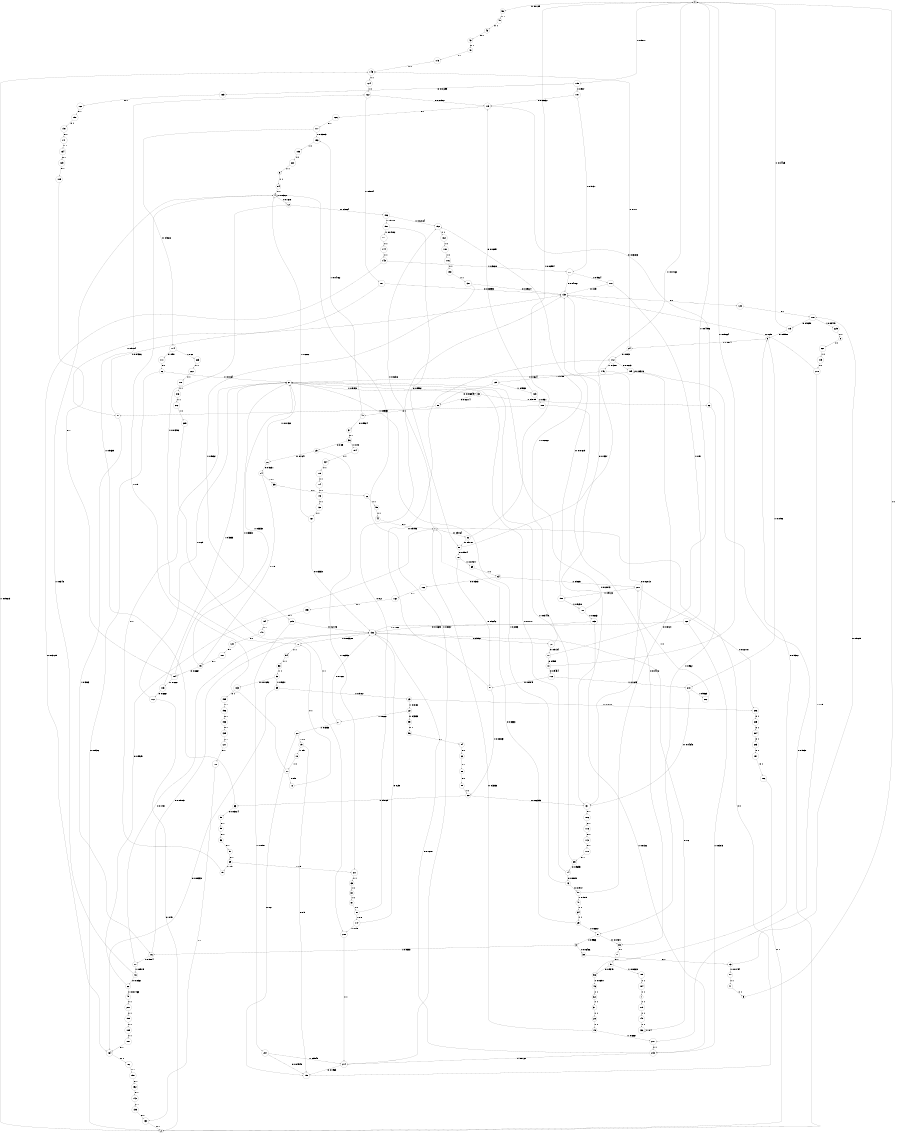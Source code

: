 digraph "ch1_face_grouped_diff_L16" {
size = "6,8.5";
ratio = "fill";
node [shape = circle];
node [fontsize = 24];
edge [fontsize = 24];
0 -> 59 [label = "0: 0.0129   "];
0 -> 185 [label = "1: 0.9871   "];
1 -> 82 [label = "0: 0.9764   "];
1 -> 192 [label = "1: 0.0236   "];
2 -> 105 [label = "0: 0.9038   "];
2 -> 145 [label = "1: 0.09615  "];
3 -> 38 [label = "0: 0.06466  "];
3 -> 16 [label = "1: 0.9353   "];
4 -> 12 [label = "0: 0.1618   "];
4 -> 4 [label = "1: 0.8382   "];
5 -> 24 [label = "0: 0.8904   "];
5 -> 210 [label = "1: 0.1096   "];
6 -> 84 [label = "1: 1        "];
7 -> 175 [label = "1: 1        "];
8 -> 221 [label = "1: 1        "];
9 -> 0 [label = "1: 1        "];
10 -> 112 [label = "0: 0.9434   "];
10 -> 0 [label = "1: 0.05664  "];
11 -> 10 [label = "0: 0.959    "];
11 -> 0 [label = "1: 0.04096  "];
12 -> 196 [label = "0: 0.9864   "];
12 -> 70 [label = "1: 0.01356  "];
13 -> 118 [label = "0: 0.9825   "];
13 -> 88 [label = "1: 0.01754  "];
14 -> 75 [label = "0: 0.9      "];
14 -> 35 [label = "1: 0.1      "];
15 -> 1 [label = "0: 0.3333   "];
15 -> 217 [label = "1: 0.6667   "];
16 -> 132 [label = "0: 0.09165  "];
16 -> 77 [label = "1: 0.9084   "];
17 -> 72 [label = "0: 0.5      "];
17 -> 4 [label = "1: 0.5      "];
18 -> 17 [label = "1: 1        "];
19 -> 198 [label = "0: 0.5      "];
19 -> 18 [label = "1: 0.5      "];
20 -> 198 [label = "0: 0.2      "];
20 -> 19 [label = "1: 0.8      "];
21 -> 132 [label = "0: 0.1667   "];
21 -> 20 [label = "1: 0.8333   "];
22 -> 99 [label = "0: 0.3333   "];
22 -> 21 [label = "1: 0.6667   "];
23 -> 206 [label = "0: 0.1818   "];
23 -> 22 [label = "1: 0.8182   "];
24 -> 172 [label = "0: 0.883    "];
24 -> 145 [label = "1: 0.117    "];
25 -> 26 [label = "0: 0.7647   "];
25 -> 211 [label = "1: 0.2353   "];
26 -> 14 [label = "0: 0.9231   "];
26 -> 67 [label = "1: 0.07692  "];
27 -> 83 [label = "0: 0.04371  "];
27 -> 3 [label = "1: 0.9563   "];
28 -> 15 [label = "1: 1        "];
29 -> 1 [label = "0: 0.3333   "];
29 -> 27 [label = "1: 0.6667   "];
30 -> 61 [label = "1: 1        "];
31 -> 28 [label = "1: 1        "];
32 -> 31 [label = "1: 1        "];
33 -> 58 [label = "0: 0.02114  "];
33 -> 62 [label = "1: 0.9789   "];
34 -> 29 [label = "1: 1        "];
35 -> 66 [label = "1: 1        "];
36 -> 25 [label = "0: 0.85     "];
36 -> 194 [label = "1: 0.15     "];
37 -> 36 [label = "0: 1        "];
38 -> 13 [label = "0: 1        "];
39 -> 164 [label = "0: 0.08333  "];
39 -> 23 [label = "1: 0.9167   "];
40 -> 173 [label = "0: 1        "];
41 -> 9 [label = "1: 1        "];
42 -> 40 [label = "0: 1        "];
43 -> 42 [label = "0: 1        "];
44 -> 1 [label = "0: 1        "];
45 -> 201 [label = "1: 1        "];
46 -> 32 [label = "1: 1        "];
47 -> 34 [label = "1: 1        "];
48 -> 37 [label = "0: 0.9524   "];
48 -> 193 [label = "1: 0.04762  "];
49 -> 43 [label = "0: 1        "];
50 -> 105 [label = "0: 0.8421   "];
50 -> 47 [label = "1: 0.1579   "];
51 -> 133 [label = "0: 0.2      "];
51 -> 147 [label = "1: 0.8      "];
52 -> 165 [label = "0: 0.07692  "];
52 -> 39 [label = "1: 0.9231   "];
53 -> 52 [label = "1: 1        "];
54 -> 53 [label = "1: 1        "];
55 -> 44 [label = "1: 1        "];
56 -> 5 [label = "0: 0.9302   "];
56 -> 46 [label = "1: 0.06977  "];
57 -> 56 [label = "0: 0.9348   "];
57 -> 195 [label = "1: 0.06522  "];
58 -> 48 [label = "0: 1        "];
59 -> 49 [label = "0: 1        "];
60 -> 1 [label = "0: 0.9925   "];
60 -> 45 [label = "1: 0.007463  "];
61 -> 51 [label = "1: 1        "];
62 -> 119 [label = "0: 0.03803  "];
62 -> 27 [label = "1: 0.962    "];
63 -> 98 [label = "0: 0.03614  "];
63 -> 122 [label = "1: 0.9639   "];
64 -> 166 [label = "0: 0.0303   "];
64 -> 200 [label = "1: 0.9697   "];
65 -> 30 [label = "1: 1        "];
66 -> 55 [label = "1: 1        "];
67 -> 131 [label = "0: 0.02073  "];
67 -> 33 [label = "1: 0.9793   "];
68 -> 131 [label = "0: 0.02353  "];
68 -> 63 [label = "1: 0.9765   "];
69 -> 64 [label = "1: 1        "];
70 -> 54 [label = "1: 1        "];
71 -> 57 [label = "0: 1        "];
72 -> 70 [label = "1: 1        "];
73 -> 50 [label = "0: 0.7917   "];
73 -> 67 [label = "1: 0.2083   "];
74 -> 73 [label = "0: 0.8889   "];
74 -> 67 [label = "1: 0.1111   "];
75 -> 104 [label = "0: 0.6667   "];
75 -> 67 [label = "1: 0.3333   "];
76 -> 60 [label = "0: 0.1652   "];
76 -> 4 [label = "1: 0.8348   "];
77 -> 132 [label = "0: 0.1481   "];
77 -> 76 [label = "1: 0.8519   "];
78 -> 87 [label = "0: 0.9242   "];
78 -> 69 [label = "1: 0.07577  "];
79 -> 67 [label = "1: 1        "];
80 -> 68 [label = "1: 1        "];
81 -> 78 [label = "0: 0.9584   "];
81 -> 0 [label = "1: 0.04162  "];
82 -> 81 [label = "0: 0.9701   "];
82 -> 0 [label = "1: 0.02994  "];
83 -> 71 [label = "0: 1        "];
84 -> 4 [label = "1: 1        "];
85 -> 74 [label = "0: 0.9655   "];
85 -> 67 [label = "1: 0.03448  "];
86 -> 2 [label = "0: 0.8936   "];
86 -> 67 [label = "1: 0.1064   "];
87 -> 172 [label = "0: 0.9193   "];
87 -> 68 [label = "1: 0.08069  "];
88 -> 41 [label = "1: 1        "];
89 -> 79 [label = "0: 0.5      "];
89 -> 211 [label = "1: 0.5      "];
90 -> 80 [label = "0: 1        "];
91 -> 89 [label = "0: 1        "];
92 -> 90 [label = "0: 1        "];
93 -> 91 [label = "0: 1        "];
94 -> 92 [label = "0: 1        "];
95 -> 93 [label = "0: 1        "];
96 -> 94 [label = "0: 1        "];
97 -> 133 [label = "0: 0.07366  "];
97 -> 16 [label = "1: 0.9263   "];
98 -> 95 [label = "0: 1        "];
99 -> 96 [label = "0: 1        "];
100 -> 83 [label = "0: 0.04412  "];
100 -> 97 [label = "1: 0.9559   "];
101 -> 133 [label = "0: 0.08955  "];
101 -> 97 [label = "1: 0.9104   "];
102 -> 2 [label = "0: 0.75     "];
102 -> 67 [label = "1: 0.25     "];
103 -> 102 [label = "0: 0.6667   "];
103 -> 67 [label = "1: 0.3333   "];
104 -> 103 [label = "0: 0.6667   "];
104 -> 67 [label = "1: 0.3333   "];
105 -> 105 [label = "0: 0.8376   "];
105 -> 67 [label = "1: 0.1624   "];
106 -> 116 [label = "0: 1        "];
107 -> 75 [label = "0: 1        "];
108 -> 130 [label = "0: 1        "];
109 -> 104 [label = "0: 1        "];
110 -> 85 [label = "0: 1        "];
111 -> 86 [label = "0: 1        "];
112 -> 87 [label = "0: 0.8975   "];
112 -> 210 [label = "1: 0.1025   "];
113 -> 110 [label = "0: 1        "];
114 -> 111 [label = "0: 0.98     "];
114 -> 223 [label = "1: 0.02     "];
115 -> 5 [label = "0: 0.9558   "];
115 -> 0 [label = "1: 0.04425  "];
116 -> 113 [label = "0: 1        "];
117 -> 114 [label = "0: 0.9612   "];
117 -> 193 [label = "1: 0.03883  "];
118 -> 115 [label = "0: 0.9658   "];
118 -> 225 [label = "1: 0.03419  "];
119 -> 126 [label = "0: 1        "];
120 -> 107 [label = "0: 1        "];
121 -> 108 [label = "0: 1        "];
122 -> 119 [label = "0: 0.01961  "];
122 -> 101 [label = "1: 0.9804   "];
123 -> 119 [label = "0: 0.06897  "];
123 -> 100 [label = "1: 0.931    "];
124 -> 122 [label = "1: 1        "];
125 -> 58 [label = "0: 0.006849  "];
125 -> 123 [label = "1: 0.9932   "];
126 -> 117 [label = "0: 1        "];
127 -> 11 [label = "0: 0.9734   "];
127 -> 192 [label = "1: 0.02662  "];
128 -> 118 [label = "0: 1        "];
129 -> 109 [label = "0: 1        "];
130 -> 2 [label = "0: 1        "];
131 -> 106 [label = "0: 1        "];
132 -> 127 [label = "0: 0.9967   "];
132 -> 70 [label = "1: 0.003328  "];
133 -> 128 [label = "0: 1        "];
134 -> 129 [label = "0: 1        "];
135 -> 130 [label = "0: 1        "];
136 -> 132 [label = "0: 0.6      "];
136 -> 136 [label = "1: 0.4      "];
137 -> 133 [label = "0: 0.09677  "];
137 -> 215 [label = "1: 0.9032   "];
138 -> 167 [label = "1: 1        "];
139 -> 121 [label = "0: 1        "];
140 -> 120 [label = "0: 1        "];
141 -> 134 [label = "0: 1        "];
142 -> 135 [label = "0: 1        "];
143 -> 164 [label = "0: 0.03125  "];
143 -> 177 [label = "1: 0.9688   "];
144 -> 143 [label = "1: 1        "];
145 -> 124 [label = "1: 1        "];
146 -> 131 [label = "0: 0.02013  "];
146 -> 125 [label = "1: 0.9799   "];
147 -> 132 [label = "0: 0.25     "];
147 -> 208 [label = "1: 0.75     "];
148 -> 138 [label = "1: 1        "];
149 -> 136 [label = "1: 1        "];
150 -> 137 [label = "1: 1        "];
151 -> 141 [label = "0: 1        "];
152 -> 142 [label = "0: 1        "];
153 -> 139 [label = "0: 1        "];
154 -> 140 [label = "0: 1        "];
155 -> 154 [label = "0: 1        "];
156 -> 153 [label = "0: 1        "];
157 -> 151 [label = "0: 1        "];
158 -> 152 [label = "0: 1        "];
159 -> 156 [label = "0: 1        "];
160 -> 157 [label = "0: 1        "];
161 -> 158 [label = "0: 1        "];
162 -> 155 [label = "0: 1        "];
163 -> 160 [label = "0: 1        "];
164 -> 161 [label = "0: 1        "];
165 -> 159 [label = "0: 1        "];
166 -> 162 [label = "0: 1        "];
167 -> 132 [label = "0: 0.3333   "];
167 -> 4 [label = "1: 0.6667   "];
168 -> 132 [label = "0: 0.1685   "];
168 -> 213 [label = "1: 0.8315   "];
169 -> 132 [label = "0: 0.1868   "];
169 -> 213 [label = "1: 0.8132   "];
170 -> 133 [label = "0: 0.09     "];
170 -> 168 [label = "1: 0.91     "];
171 -> 144 [label = "1: 1        "];
172 -> 105 [label = "0: 0.8613   "];
172 -> 146 [label = "1: 0.1387   "];
173 -> 145 [label = "1: 1        "];
174 -> 148 [label = "1: 1        "];
175 -> 149 [label = "1: 1        "];
176 -> 150 [label = "1: 1        "];
177 -> 133 [label = "0: 0.04762  "];
177 -> 170 [label = "1: 0.9524   "];
178 -> 216 [label = "1: 1        "];
179 -> 174 [label = "1: 1        "];
180 -> 176 [label = "1: 1        "];
181 -> 119 [label = "0: 0.02632  "];
181 -> 177 [label = "1: 0.9737   "];
182 -> 180 [label = "1: 1        "];
183 -> 220 [label = "1: 1        "];
184 -> 7 [label = "1: 1        "];
185 -> 163 [label = "0: 0.01299  "];
185 -> 181 [label = "1: 0.987    "];
186 -> 2 [label = "0: 1        "];
187 -> 164 [label = "0: 1        "];
188 -> 133 [label = "0: 0.1337   "];
188 -> 169 [label = "1: 0.8663   "];
189 -> 187 [label = "1: 1        "];
190 -> 133 [label = "0: 0.07619  "];
190 -> 188 [label = "1: 0.9238   "];
191 -> 81 [label = "0: 0.9592   "];
191 -> 171 [label = "1: 0.04082  "];
192 -> 182 [label = "1: 1        "];
193 -> 183 [label = "1: 1        "];
194 -> 224 [label = "1: 1        "];
195 -> 184 [label = "1: 1        "];
196 -> 191 [label = "0: 0.9788   "];
196 -> 192 [label = "1: 0.02124  "];
197 -> 186 [label = "0: 1        "];
198 -> 1 [label = "0: 1        "];
199 -> 189 [label = "1: 1        "];
200 -> 206 [label = "0: 0.02778  "];
200 -> 190 [label = "1: 0.9722   "];
201 -> 199 [label = "1: 1        "];
202 -> 200 [label = "1: 1        "];
203 -> 197 [label = "0: 1        "];
204 -> 203 [label = "0: 1        "];
205 -> 204 [label = "0: 1        "];
206 -> 205 [label = "0: 1        "];
207 -> 198 [label = "0: 0.04545  "];
207 -> 214 [label = "1: 0.9545   "];
208 -> 214 [label = "1: 1        "];
209 -> 208 [label = "1: 1        "];
210 -> 131 [label = "0: 0.04348  "];
210 -> 202 [label = "1: 0.9565   "];
211 -> 65 [label = "1: 1        "];
212 -> 209 [label = "1: 1        "];
213 -> 132 [label = "0: 0.1278   "];
213 -> 214 [label = "1: 0.8722   "];
214 -> 198 [label = "0: 0.1963   "];
214 -> 4 [label = "1: 0.8037   "];
215 -> 132 [label = "0: 0.2143   "];
215 -> 207 [label = "1: 0.7857   "];
216 -> 212 [label = "1: 1        "];
217 -> 213 [label = "1: 1        "];
218 -> 133 [label = "0: 0.25     "];
218 -> 217 [label = "1: 0.75     "];
219 -> 218 [label = "1: 1        "];
220 -> 6 [label = "1: 1        "];
221 -> 219 [label = "1: 1        "];
222 -> 178 [label = "1: 1        "];
223 -> 222 [label = "1: 1        "];
224 -> 179 [label = "1: 1        "];
225 -> 8 [label = "1: 1        "];
}